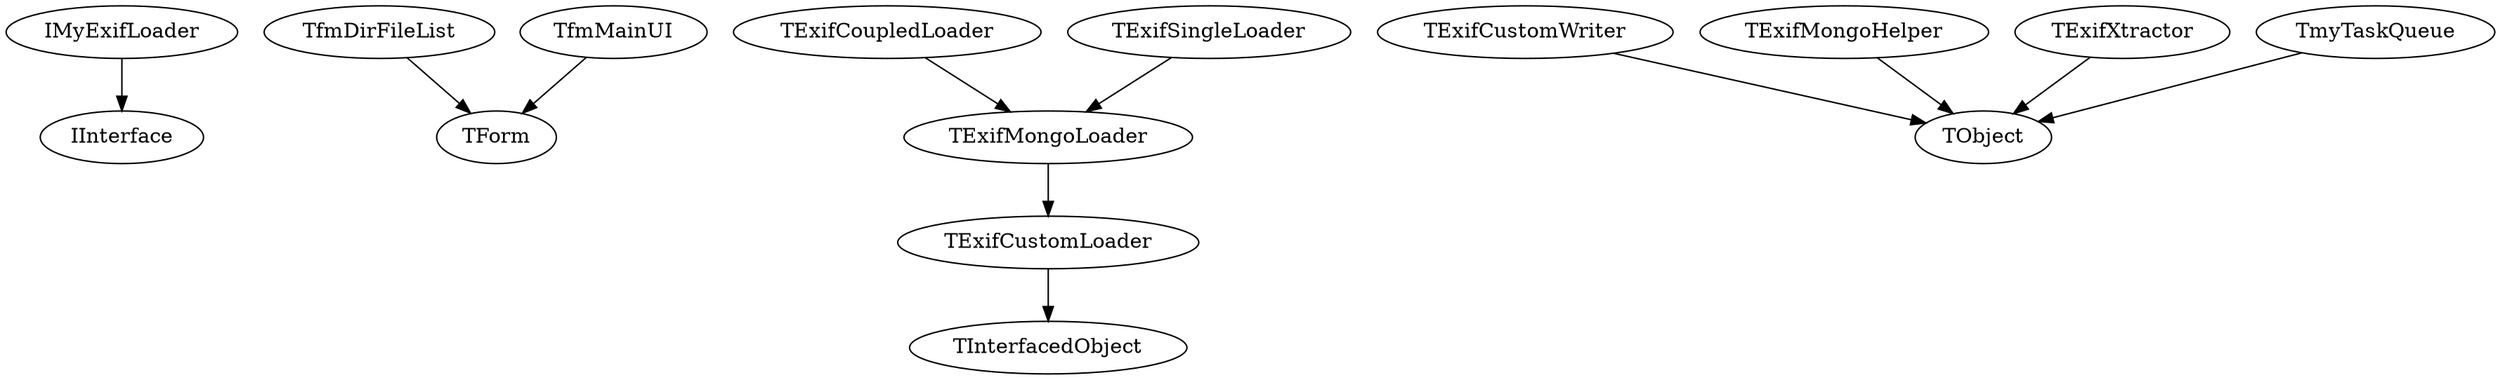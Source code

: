 DiGraph Classes {
  IMyExifLoader -> IInterface
  IMyExifLoader [href="ExifMongoLoaderTypes.IMyExifLoader.html"]
  TfmDirFileList -> TForm
  TfmDirFileList [href="uDirFileList.TfmDirFileList.html"]
  TfmMainUI -> TForm
  TfmMainUI [href="mfExif.TfmMainUI.html"]
  TExifCustomLoader -> TInterfacedObject
  TExifCustomLoader [href="ExifMongoLoaderTypes.TExifCustomLoader.html"]
  TExifMongoLoader -> TExifCustomLoader
  TExifMongoLoader [href="ExifMongoLoaderTypes.TExifMongoLoader.html"]
  TExifCoupledLoader -> TExifMongoLoader
  TExifCoupledLoader [href="ExifMongoLoaderTypes.TExifCoupledLoader.html"]
  TExifSingleLoader -> TExifMongoLoader
  TExifSingleLoader [href="ExifMongoLoaderTypes.TExifSingleLoader.html"]
  TExifCustomWriter -> TObject
  TExifCustomWriter [href="ExifExtractor.TExifCustomWriter.html"]
  TExifMongoHelper -> TObject
  TExifMongoHelper [href="ExifMongoHelper.TExifMongoHelper.html"]
  TExifXtractor -> TObject
  TExifXtractor [href="ExifExtractor.TExifXtractor.html"]
  TmyTaskQueue -> TObject
  TmyTaskQueue [href="myTaskQueue.TmyTaskQueue.html"]
}
